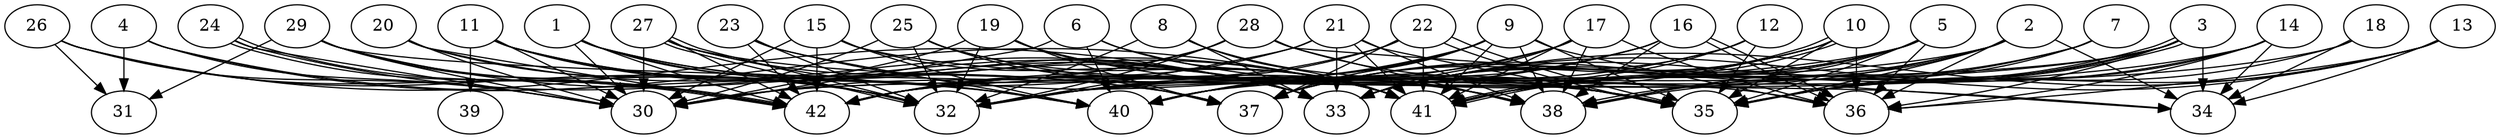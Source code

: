 // DAG (tier=3-complex, mode=compute, n=42, ccr=0.497, fat=0.848, density=0.665, regular=0.382, jump=0.242, mindata=1048576, maxdata=16777216)
// DAG automatically generated by daggen at Sun Aug 24 16:33:34 2025
// /home/ermia/Project/Environments/daggen/bin/daggen --dot --ccr 0.497 --fat 0.848 --regular 0.382 --density 0.665 --jump 0.242 --mindata 1048576 --maxdata 16777216 -n 42 
digraph G {
  1 [size="623392156396823296", alpha="0.11", expect_size="311696078198411648"]
  1 -> 30 [size ="478171627520000"]
  1 -> 32 [size ="478171627520000"]
  1 -> 33 [size ="478171627520000"]
  1 -> 40 [size ="478171627520000"]
  1 -> 41 [size ="478171627520000"]
  1 -> 42 [size ="478171627520000"]
  2 [size="2132166576741142528", alpha="0.14", expect_size="1066083288370571264"]
  2 -> 34 [size ="1299419840380928"]
  2 -> 35 [size ="1299419840380928"]
  2 -> 36 [size ="1299419840380928"]
  2 -> 37 [size ="1299419840380928"]
  2 -> 38 [size ="1299419840380928"]
  2 -> 40 [size ="1299419840380928"]
  2 -> 42 [size ="1299419840380928"]
  3 [size="23410593026612352", alpha="0.04", expect_size="11705296513306176"]
  3 -> 34 [size ="820175544778752"]
  3 -> 35 [size ="820175544778752"]
  3 -> 36 [size ="820175544778752"]
  3 -> 38 [size ="820175544778752"]
  3 -> 38 [size ="820175544778752"]
  3 -> 40 [size ="820175544778752"]
  3 -> 41 [size ="820175544778752"]
  3 -> 42 [size ="820175544778752"]
  4 [size="90182144639231616", alpha="0.08", expect_size="45091072319615808"]
  4 -> 30 [size ="44956437708800"]
  4 -> 31 [size ="44956437708800"]
  4 -> 40 [size ="44956437708800"]
  4 -> 41 [size ="44956437708800"]
  5 [size="1708923219842344", alpha="0.15", expect_size="854461609921172"]
  5 -> 30 [size ="27421218701312"]
  5 -> 33 [size ="27421218701312"]
  5 -> 35 [size ="27421218701312"]
  5 -> 36 [size ="27421218701312"]
  5 -> 37 [size ="27421218701312"]
  5 -> 38 [size ="27421218701312"]
  5 -> 41 [size ="27421218701312"]
  6 [size="4196399010764453", alpha="0.15", expect_size="2098199505382226"]
  6 -> 30 [size ="70062492876800"]
  6 -> 35 [size ="70062492876800"]
  6 -> 40 [size ="70062492876800"]
  6 -> 41 [size ="70062492876800"]
  7 [size="3644988988426675", alpha="0.08", expect_size="1822494494213337"]
  7 -> 33 [size ="242081670889472"]
  7 -> 35 [size ="242081670889472"]
  7 -> 41 [size ="242081670889472"]
  8 [size="522191025507752512", alpha="0.14", expect_size="261095512753876256"]
  8 -> 32 [size ="245065003827200"]
  8 -> 33 [size ="245065003827200"]
  8 -> 38 [size ="245065003827200"]
  8 -> 41 [size ="245065003827200"]
  9 [size="49204081602761344", alpha="0.16", expect_size="24602040801380672"]
  9 -> 32 [size ="38201351733248"]
  9 -> 35 [size ="38201351733248"]
  9 -> 36 [size ="38201351733248"]
  9 -> 37 [size ="38201351733248"]
  9 -> 38 [size ="38201351733248"]
  9 -> 40 [size ="38201351733248"]
  9 -> 41 [size ="38201351733248"]
  9 -> 42 [size ="38201351733248"]
  10 [size="5301823137095405568", alpha="0.09", expect_size="2650911568547702784"]
  10 -> 32 [size ="1777598455611392"]
  10 -> 33 [size ="1777598455611392"]
  10 -> 35 [size ="1777598455611392"]
  10 -> 36 [size ="1777598455611392"]
  10 -> 37 [size ="1777598455611392"]
  10 -> 41 [size ="1777598455611392"]
  10 -> 41 [size ="1777598455611392"]
  11 [size="376194435015959616", alpha="0.09", expect_size="188097217507979808"]
  11 -> 30 [size ="329675322687488"]
  11 -> 32 [size ="329675322687488"]
  11 -> 33 [size ="329675322687488"]
  11 -> 39 [size ="329675322687488"]
  11 -> 40 [size ="329675322687488"]
  11 -> 41 [size ="329675322687488"]
  12 [size="1791240652239929344", alpha="0.01", expect_size="895620326119964672"]
  12 -> 33 [size ="11799382458368"]
  12 -> 35 [size ="11799382458368"]
  12 -> 40 [size ="11799382458368"]
  12 -> 41 [size ="11799382458368"]
  13 [size="53278586411034856", alpha="0.18", expect_size="26639293205517428"]
  13 -> 33 [size ="1357476767203328"]
  13 -> 34 [size ="1357476767203328"]
  13 -> 35 [size ="1357476767203328"]
  13 -> 36 [size ="1357476767203328"]
  13 -> 41 [size ="1357476767203328"]
  14 [size="652223238505513353216", alpha="0.15", expect_size="326111619252756676608"]
  14 -> 30 [size ="601664193036288"]
  14 -> 33 [size ="601664193036288"]
  14 -> 34 [size ="601664193036288"]
  14 -> 35 [size ="601664193036288"]
  14 -> 36 [size ="601664193036288"]
  15 [size="532044361313420352", alpha="0.12", expect_size="266022180656710176"]
  15 -> 30 [size ="288258105802752"]
  15 -> 33 [size ="288258105802752"]
  15 -> 36 [size ="288258105802752"]
  15 -> 40 [size ="288258105802752"]
  15 -> 42 [size ="288258105802752"]
  16 [size="150532686316472352", alpha="0.07", expect_size="75266343158236176"]
  16 -> 32 [size ="259508668465152"]
  16 -> 36 [size ="259508668465152"]
  16 -> 36 [size ="259508668465152"]
  16 -> 38 [size ="259508668465152"]
  16 -> 40 [size ="259508668465152"]
  16 -> 42 [size ="259508668465152"]
  17 [size="23872128065974692", alpha="0.07", expect_size="11936064032987346"]
  17 -> 33 [size ="615812947771392"]
  17 -> 36 [size ="615812947771392"]
  17 -> 38 [size ="615812947771392"]
  17 -> 40 [size ="615812947771392"]
  17 -> 41 [size ="615812947771392"]
  17 -> 42 [size ="615812947771392"]
  18 [size="32201656079302688", alpha="0.17", expect_size="16100828039651344"]
  18 -> 32 [size ="690544581804032"]
  18 -> 34 [size ="690544581804032"]
  18 -> 35 [size ="690544581804032"]
  19 [size="3887555535923440128", alpha="0.00", expect_size="1943777767961720064"]
  19 -> 30 [size ="2241366566371328"]
  19 -> 32 [size ="2241366566371328"]
  19 -> 33 [size ="2241366566371328"]
  19 -> 35 [size ="2241366566371328"]
  19 -> 37 [size ="2241366566371328"]
  19 -> 41 [size ="2241366566371328"]
  20 [size="182569894292750336000", alpha="0.01", expect_size="91284947146375168000"]
  20 -> 30 [size ="257459801292800"]
  20 -> 32 [size ="257459801292800"]
  20 -> 33 [size ="257459801292800"]
  20 -> 42 [size ="257459801292800"]
  21 [size="59883809529785760", alpha="0.03", expect_size="29941904764892880"]
  21 -> 32 [size ="1030396955328512"]
  21 -> 33 [size ="1030396955328512"]
  21 -> 35 [size ="1030396955328512"]
  21 -> 38 [size ="1030396955328512"]
  21 -> 41 [size ="1030396955328512"]
  21 -> 42 [size ="1030396955328512"]
  22 [size="1764134408184794", alpha="0.08", expect_size="882067204092397"]
  22 -> 32 [size ="44878792753152"]
  22 -> 35 [size ="44878792753152"]
  22 -> 35 [size ="44878792753152"]
  22 -> 37 [size ="44878792753152"]
  22 -> 41 [size ="44878792753152"]
  22 -> 42 [size ="44878792753152"]
  23 [size="996704500363050", alpha="0.09", expect_size="498352250181525"]
  23 -> 32 [size ="91241245048832"]
  23 -> 35 [size ="91241245048832"]
  23 -> 40 [size ="91241245048832"]
  23 -> 42 [size ="91241245048832"]
  24 [size="2143881074802462", alpha="0.13", expect_size="1071940537401231"]
  24 -> 30 [size ="84615687569408"]
  24 -> 37 [size ="84615687569408"]
  24 -> 42 [size ="84615687569408"]
  24 -> 42 [size ="84615687569408"]
  25 [size="108059937576666928", alpha="0.08", expect_size="54029968788333464"]
  25 -> 30 [size ="1695531361370112"]
  25 -> 32 [size ="1695531361370112"]
  25 -> 37 [size ="1695531361370112"]
  25 -> 38 [size ="1695531361370112"]
  25 -> 41 [size ="1695531361370112"]
  26 [size="1652701911549281828864", alpha="0.14", expect_size="826350955774640914432"]
  26 -> 30 [size ="1118286305558528"]
  26 -> 31 [size ="1118286305558528"]
  26 -> 32 [size ="1118286305558528"]
  26 -> 33 [size ="1118286305558528"]
  26 -> 42 [size ="1118286305558528"]
  27 [size="254666498444886016000", alpha="0.13", expect_size="127333249222443008000"]
  27 -> 30 [size ="321418742988800"]
  27 -> 32 [size ="321418742988800"]
  27 -> 32 [size ="321418742988800"]
  27 -> 33 [size ="321418742988800"]
  27 -> 35 [size ="321418742988800"]
  27 -> 38 [size ="321418742988800"]
  27 -> 42 [size ="321418742988800"]
  28 [size="49526708174998864", alpha="0.06", expect_size="24763354087499432"]
  28 -> 30 [size ="978990894415872"]
  28 -> 32 [size ="978990894415872"]
  28 -> 34 [size ="978990894415872"]
  28 -> 35 [size ="978990894415872"]
  28 -> 38 [size ="978990894415872"]
  28 -> 42 [size ="978990894415872"]
  29 [size="44358602932314328", alpha="0.15", expect_size="22179301466157164"]
  29 -> 30 [size ="1032071111770112"]
  29 -> 31 [size ="1032071111770112"]
  29 -> 32 [size ="1032071111770112"]
  29 -> 34 [size ="1032071111770112"]
  29 -> 37 [size ="1032071111770112"]
  29 -> 42 [size ="1032071111770112"]
  30 [size="3346566108036776", alpha="0.07", expect_size="1673283054018388"]
  31 [size="372889796569555009536", alpha="0.11", expect_size="186444898284777504768"]
  32 [size="979537899139331456", alpha="0.06", expect_size="489768949569665728"]
  33 [size="670606170642332544", alpha="0.05", expect_size="335303085321166272"]
  34 [size="136209124143782720", alpha="0.07", expect_size="68104562071891360"]
  35 [size="626687563687559954432", alpha="0.02", expect_size="313343781843779977216"]
  36 [size="19280249526493564", alpha="0.01", expect_size="9640124763246782"]
  37 [size="574519101794486080", alpha="0.09", expect_size="287259550897243040"]
  38 [size="7017299932346378", alpha="0.11", expect_size="3508649966173189"]
  39 [size="10332426857550446592", alpha="0.10", expect_size="5166213428775223296"]
  40 [size="95508347170235520", alpha="0.15", expect_size="47754173585117760"]
  41 [size="809772851743682432", alpha="0.09", expect_size="404886425871841216"]
  42 [size="32681939833712676", alpha="0.19", expect_size="16340969916856338"]
}